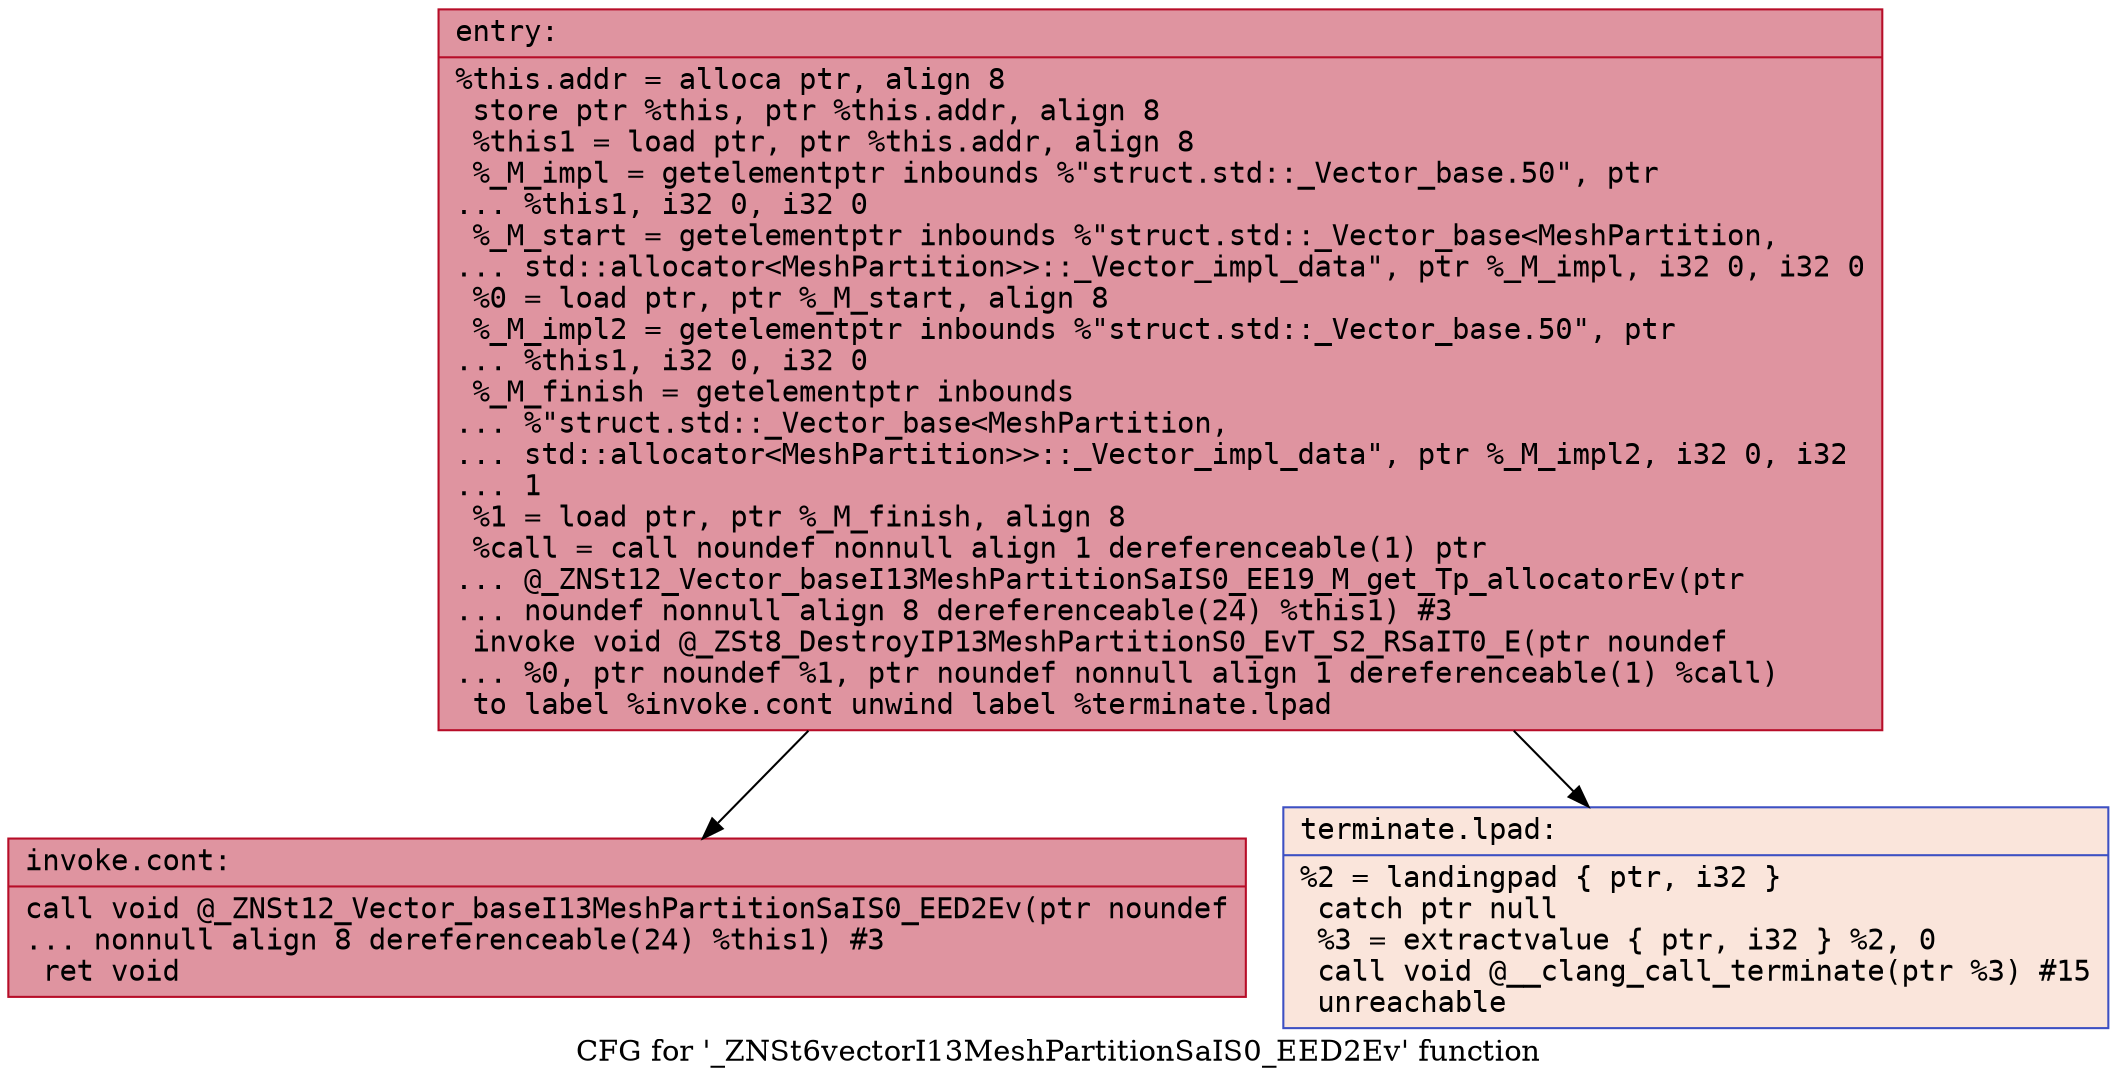 digraph "CFG for '_ZNSt6vectorI13MeshPartitionSaIS0_EED2Ev' function" {
	label="CFG for '_ZNSt6vectorI13MeshPartitionSaIS0_EED2Ev' function";

	Node0x55dab4725d80 [shape=record,color="#b70d28ff", style=filled, fillcolor="#b70d2870" fontname="Courier",label="{entry:\l|  %this.addr = alloca ptr, align 8\l  store ptr %this, ptr %this.addr, align 8\l  %this1 = load ptr, ptr %this.addr, align 8\l  %_M_impl = getelementptr inbounds %\"struct.std::_Vector_base.50\", ptr\l... %this1, i32 0, i32 0\l  %_M_start = getelementptr inbounds %\"struct.std::_Vector_base\<MeshPartition,\l... std::allocator\<MeshPartition\>\>::_Vector_impl_data\", ptr %_M_impl, i32 0, i32 0\l  %0 = load ptr, ptr %_M_start, align 8\l  %_M_impl2 = getelementptr inbounds %\"struct.std::_Vector_base.50\", ptr\l... %this1, i32 0, i32 0\l  %_M_finish = getelementptr inbounds\l... %\"struct.std::_Vector_base\<MeshPartition,\l... std::allocator\<MeshPartition\>\>::_Vector_impl_data\", ptr %_M_impl2, i32 0, i32\l... 1\l  %1 = load ptr, ptr %_M_finish, align 8\l  %call = call noundef nonnull align 1 dereferenceable(1) ptr\l... @_ZNSt12_Vector_baseI13MeshPartitionSaIS0_EE19_M_get_Tp_allocatorEv(ptr\l... noundef nonnull align 8 dereferenceable(24) %this1) #3\l  invoke void @_ZSt8_DestroyIP13MeshPartitionS0_EvT_S2_RSaIT0_E(ptr noundef\l... %0, ptr noundef %1, ptr noundef nonnull align 1 dereferenceable(1) %call)\l          to label %invoke.cont unwind label %terminate.lpad\l}"];
	Node0x55dab4725d80 -> Node0x55dab47263d0[tooltip="entry -> invoke.cont\nProbability 100.00%" ];
	Node0x55dab4725d80 -> Node0x55dab4726650[tooltip="entry -> terminate.lpad\nProbability 0.00%" ];
	Node0x55dab47263d0 [shape=record,color="#b70d28ff", style=filled, fillcolor="#b70d2870" fontname="Courier",label="{invoke.cont:\l|  call void @_ZNSt12_Vector_baseI13MeshPartitionSaIS0_EED2Ev(ptr noundef\l... nonnull align 8 dereferenceable(24) %this1) #3\l  ret void\l}"];
	Node0x55dab4726650 [shape=record,color="#3d50c3ff", style=filled, fillcolor="#f4c5ad70" fontname="Courier",label="{terminate.lpad:\l|  %2 = landingpad \{ ptr, i32 \}\l          catch ptr null\l  %3 = extractvalue \{ ptr, i32 \} %2, 0\l  call void @__clang_call_terminate(ptr %3) #15\l  unreachable\l}"];
}
